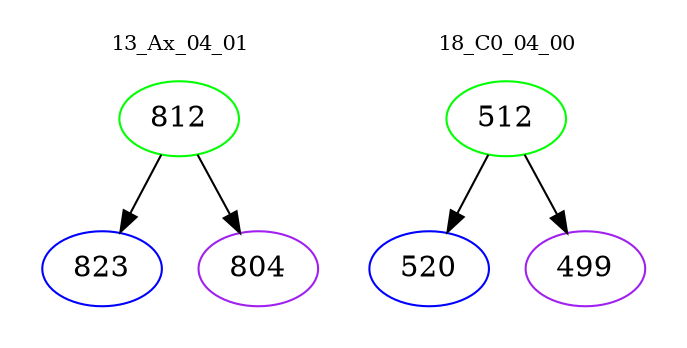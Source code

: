 digraph{
subgraph cluster_0 {
color = white
label = "13_Ax_04_01";
fontsize=10;
T0_812 [label="812", color="green"]
T0_812 -> T0_823 [color="black"]
T0_823 [label="823", color="blue"]
T0_812 -> T0_804 [color="black"]
T0_804 [label="804", color="purple"]
}
subgraph cluster_1 {
color = white
label = "18_C0_04_00";
fontsize=10;
T1_512 [label="512", color="green"]
T1_512 -> T1_520 [color="black"]
T1_520 [label="520", color="blue"]
T1_512 -> T1_499 [color="black"]
T1_499 [label="499", color="purple"]
}
}
